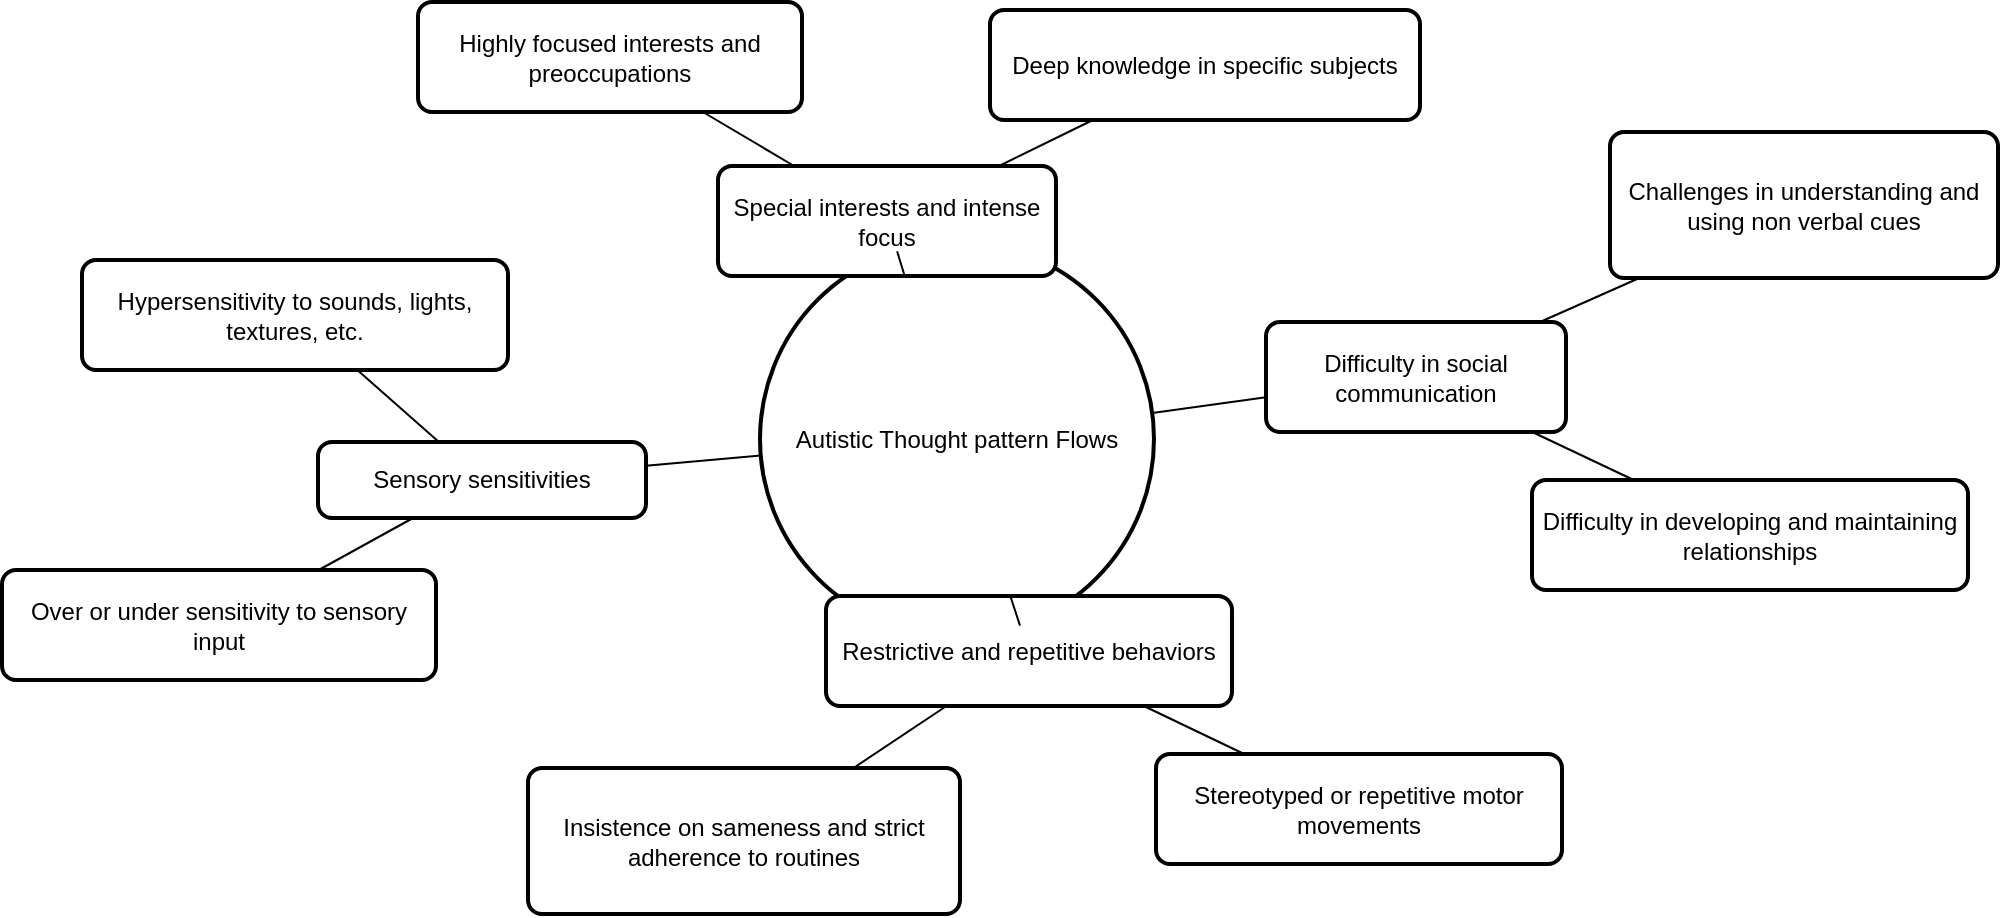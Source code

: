 <mxfile version="22.1.20" type="github">
  <diagram name="Page-1" id="HpePcDftgP1014YCnxiL">
    <mxGraphModel>
      <root>
        <mxCell id="0" />
        <mxCell id="1" parent="0" />
        <mxCell id="2" value="Autistic Thought pattern Flows" style="ellipse;aspect=fixed;strokeWidth=2;whiteSpace=wrap;" vertex="1" parent="1">
          <mxGeometry x="394" y="135" width="197" height="197" as="geometry" />
        </mxCell>
        <mxCell id="3" value="Difficulty in social communication" style="rounded=1;absoluteArcSize=1;arcSize=14;whiteSpace=wrap;strokeWidth=2;" vertex="1" parent="1">
          <mxGeometry x="647" y="175" width="150" height="55" as="geometry" />
        </mxCell>
        <mxCell id="4" value="Challenges in understanding and using non verbal cues" style="rounded=1;absoluteArcSize=1;arcSize=14;whiteSpace=wrap;strokeWidth=2;" vertex="1" parent="1">
          <mxGeometry x="819" y="80" width="194" height="73" as="geometry" />
        </mxCell>
        <mxCell id="5" value="Difficulty in developing and maintaining relationships" style="rounded=1;absoluteArcSize=1;arcSize=14;whiteSpace=wrap;strokeWidth=2;" vertex="1" parent="1">
          <mxGeometry x="780" y="254" width="218" height="55" as="geometry" />
        </mxCell>
        <mxCell id="6" value="Restrictive and repetitive behaviors" style="rounded=1;absoluteArcSize=1;arcSize=14;whiteSpace=wrap;strokeWidth=2;" vertex="1" parent="1">
          <mxGeometry x="427" y="312" width="203" height="55" as="geometry" />
        </mxCell>
        <mxCell id="7" value="Stereotyped or repetitive motor movements" style="rounded=1;absoluteArcSize=1;arcSize=14;whiteSpace=wrap;strokeWidth=2;" vertex="1" parent="1">
          <mxGeometry x="592" y="391" width="203" height="55" as="geometry" />
        </mxCell>
        <mxCell id="8" value="Insistence on sameness and strict adherence to routines" style="rounded=1;absoluteArcSize=1;arcSize=14;whiteSpace=wrap;strokeWidth=2;" vertex="1" parent="1">
          <mxGeometry x="278" y="398" width="216" height="73" as="geometry" />
        </mxCell>
        <mxCell id="9" value="Sensory sensitivities" style="rounded=1;absoluteArcSize=1;arcSize=14;whiteSpace=wrap;strokeWidth=2;" vertex="1" parent="1">
          <mxGeometry x="173" y="235" width="164" height="38" as="geometry" />
        </mxCell>
        <mxCell id="10" value="Over or under sensitivity to sensory input" style="rounded=1;absoluteArcSize=1;arcSize=14;whiteSpace=wrap;strokeWidth=2;" vertex="1" parent="1">
          <mxGeometry x="15" y="299" width="217" height="55" as="geometry" />
        </mxCell>
        <mxCell id="11" value="Hypersensitivity to sounds, lights, textures, etc." style="rounded=1;absoluteArcSize=1;arcSize=14;whiteSpace=wrap;strokeWidth=2;" vertex="1" parent="1">
          <mxGeometry x="55" y="144" width="213" height="55" as="geometry" />
        </mxCell>
        <mxCell id="12" value="Special interests and intense focus" style="rounded=1;absoluteArcSize=1;arcSize=14;whiteSpace=wrap;strokeWidth=2;" vertex="1" parent="1">
          <mxGeometry x="373" y="97" width="169" height="55" as="geometry" />
        </mxCell>
        <mxCell id="13" value="Highly focused interests and preoccupations" style="rounded=1;absoluteArcSize=1;arcSize=14;whiteSpace=wrap;strokeWidth=2;" vertex="1" parent="1">
          <mxGeometry x="223" y="15" width="192" height="55" as="geometry" />
        </mxCell>
        <mxCell id="14" value="Deep knowledge in specific subjects" style="rounded=1;absoluteArcSize=1;arcSize=14;whiteSpace=wrap;strokeWidth=2;" vertex="1" parent="1">
          <mxGeometry x="509" y="19" width="215" height="55" as="geometry" />
        </mxCell>
        <mxCell id="15" style="endArrow=none" edge="1" parent="1" source="2" target="3">
          <mxGeometry relative="1" as="geometry" />
        </mxCell>
        <mxCell id="16" style="endArrow=none" edge="1" parent="1" source="2" target="6">
          <mxGeometry relative="1" as="geometry" />
        </mxCell>
        <mxCell id="17" style="endArrow=none" edge="1" parent="1" source="2" target="9">
          <mxGeometry relative="1" as="geometry" />
        </mxCell>
        <mxCell id="18" style="endArrow=none" edge="1" parent="1" source="2" target="12">
          <mxGeometry relative="1" as="geometry" />
        </mxCell>
        <mxCell id="19" style="endArrow=none" edge="1" parent="1" source="3" target="4">
          <mxGeometry relative="1" as="geometry" />
        </mxCell>
        <mxCell id="20" style="endArrow=none" edge="1" parent="1" source="3" target="5">
          <mxGeometry relative="1" as="geometry" />
        </mxCell>
        <mxCell id="21" style="endArrow=none" edge="1" parent="1" source="6" target="7">
          <mxGeometry relative="1" as="geometry" />
        </mxCell>
        <mxCell id="22" style="endArrow=none" edge="1" parent="1" source="6" target="8">
          <mxGeometry relative="1" as="geometry" />
        </mxCell>
        <mxCell id="23" style="endArrow=none" edge="1" parent="1" source="9" target="10">
          <mxGeometry relative="1" as="geometry" />
        </mxCell>
        <mxCell id="24" style="endArrow=none" edge="1" parent="1" source="9" target="11">
          <mxGeometry relative="1" as="geometry" />
        </mxCell>
        <mxCell id="25" style="endArrow=none" edge="1" parent="1" source="12" target="13">
          <mxGeometry relative="1" as="geometry" />
        </mxCell>
        <mxCell id="26" style="endArrow=none" edge="1" parent="1" source="12" target="14">
          <mxGeometry relative="1" as="geometry" />
        </mxCell>
      </root>
    </mxGraphModel>
  </diagram>
</mxfile>
